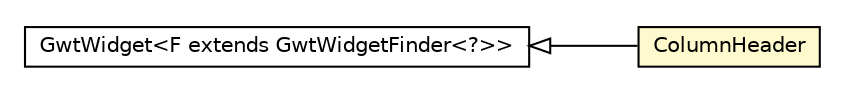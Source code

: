 #!/usr/local/bin/dot
#
# Class diagram 
# Generated by UMLGraph version R5_6-24-gf6e263 (http://www.umlgraph.org/)
#

digraph G {
	edge [fontname="Helvetica",fontsize=10,labelfontname="Helvetica",labelfontsize=10];
	node [fontname="Helvetica",fontsize=10,shape=plaintext];
	nodesep=0.25;
	ranksep=0.5;
	rankdir=LR;
	// org.senchalabs.gwt.gwtdriver.gxt.models.Grid.ColumnHeader
	c256 [label=<<table title="org.senchalabs.gwt.gwtdriver.gxt.models.Grid.ColumnHeader" border="0" cellborder="1" cellspacing="0" cellpadding="2" port="p" bgcolor="lemonChiffon" href="./Grid.ColumnHeader.html">
		<tr><td><table border="0" cellspacing="0" cellpadding="1">
<tr><td align="center" balign="center"> ColumnHeader </td></tr>
		</table></td></tr>
		</table>>, URL="./Grid.ColumnHeader.html", fontname="Helvetica", fontcolor="black", fontsize=10.0];
	//org.senchalabs.gwt.gwtdriver.gxt.models.Grid.ColumnHeader extends org.senchalabs.gwt.gwtdriver.models.GwtWidget<org.senchalabs.gwt.gwtdriver.models.GwtWidgetFinder<org.senchalabs.gwt.gwtdriver.gxt.models.Grid.ColumnHeader>>
	c263:p -> c256:p [dir=back,arrowtail=empty];
	// org.senchalabs.gwt.gwtdriver.models.GwtWidget<F extends org.senchalabs.gwt.gwtdriver.models.GwtWidgetFinder<?>>
	c263 [label=<<table title="org.senchalabs.gwt.gwtdriver.models.GwtWidget" border="0" cellborder="1" cellspacing="0" cellpadding="2" port="p">
		<tr><td><table border="0" cellspacing="0" cellpadding="1">
<tr><td align="center" balign="center"> GwtWidget&lt;F extends GwtWidgetFinder&lt;?&gt;&gt; </td></tr>
		</table></td></tr>
		</table>>, URL="null", fontname="Helvetica", fontcolor="black", fontsize=10.0];
}

